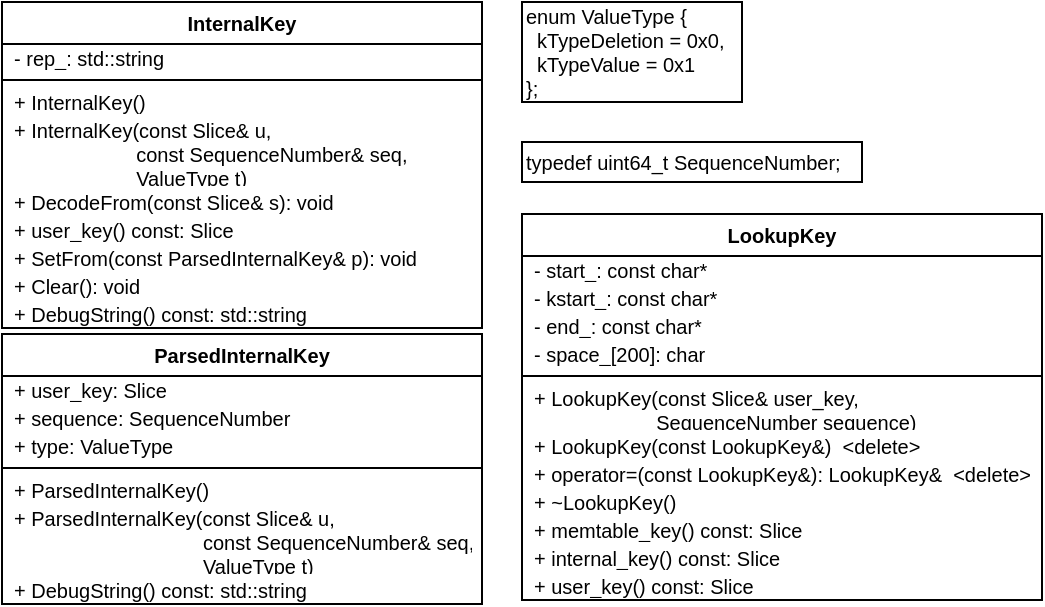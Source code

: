 <mxfile version="12.1.3" type="device" pages="1"><diagram id="mOLu37y_YyB39eMZQoGW" name="Page-1"><mxGraphModel dx="805" dy="436" grid="1" gridSize="10" guides="1" tooltips="1" connect="1" arrows="1" fold="1" page="1" pageScale="1" pageWidth="827" pageHeight="1169" math="0" shadow="0"><root><mxCell id="0"/><mxCell id="1" parent="0"/><mxCell id="lDs_gnFFh3N61hHfWV6b-1" value="&lt;font style=&quot;font-size: 10px;&quot;&gt;enum ValueType {&lt;br style=&quot;font-size: 10px;&quot;&gt;&amp;nbsp; kTypeDeletion = 0x0,&lt;br style=&quot;font-size: 10px;&quot;&gt;&amp;nbsp; kTypeValue = 0x1&lt;br style=&quot;font-size: 10px;&quot;&gt;};&lt;/font&gt;" style="html=1;align=left;fontSize=10;" parent="1" vertex="1"><mxGeometry x="440" y="250" width="110" height="50" as="geometry"/></mxCell><mxCell id="lDs_gnFFh3N61hHfWV6b-2" value="&lt;span style=&quot;font-size: 10px;&quot;&gt;typedef uint64_t SequenceNumber;&lt;/span&gt;" style="html=1;align=left;fontSize=10;" parent="1" vertex="1"><mxGeometry x="440" y="320" width="170" height="20" as="geometry"/></mxCell><mxCell id="lDs_gnFFh3N61hHfWV6b-3" value="ParsedInternalKey" style="swimlane;fontStyle=1;align=center;verticalAlign=middle;childLayout=stackLayout;horizontal=1;startSize=21;horizontalStack=0;resizeParent=1;resizeParentMax=0;resizeLast=0;collapsible=1;marginBottom=0;fontSize=10;" parent="1" vertex="1"><mxGeometry x="180" y="416" width="240" height="135" as="geometry"/></mxCell><mxCell id="lDs_gnFFh3N61hHfWV6b-4" value="+ user_key: Slice" style="text;strokeColor=none;fillColor=none;align=left;verticalAlign=middle;spacingLeft=4;spacingRight=4;overflow=hidden;rotatable=0;points=[[0,0.5],[1,0.5]];portConstraint=eastwest;fontSize=10;" parent="lDs_gnFFh3N61hHfWV6b-3" vertex="1"><mxGeometry y="21" width="240" height="14" as="geometry"/></mxCell><mxCell id="lDs_gnFFh3N61hHfWV6b-7" value="+ sequence: SequenceNumber" style="text;strokeColor=none;fillColor=none;align=left;verticalAlign=middle;spacingLeft=4;spacingRight=4;overflow=hidden;rotatable=0;points=[[0,0.5],[1,0.5]];portConstraint=eastwest;fontSize=10;" parent="lDs_gnFFh3N61hHfWV6b-3" vertex="1"><mxGeometry y="35" width="240" height="14" as="geometry"/></mxCell><mxCell id="lDs_gnFFh3N61hHfWV6b-8" value="+ type: ValueType" style="text;strokeColor=none;fillColor=none;align=left;verticalAlign=middle;spacingLeft=4;spacingRight=4;overflow=hidden;rotatable=0;points=[[0,0.5],[1,0.5]];portConstraint=eastwest;fontSize=10;" parent="lDs_gnFFh3N61hHfWV6b-3" vertex="1"><mxGeometry y="49" width="240" height="14" as="geometry"/></mxCell><mxCell id="lDs_gnFFh3N61hHfWV6b-5" value="" style="line;strokeWidth=1;fillColor=none;align=left;verticalAlign=middle;spacingTop=-1;spacingLeft=3;spacingRight=3;rotatable=0;labelPosition=right;points=[];portConstraint=eastwest;" parent="lDs_gnFFh3N61hHfWV6b-3" vertex="1"><mxGeometry y="63" width="240" height="8" as="geometry"/></mxCell><mxCell id="lDs_gnFFh3N61hHfWV6b-6" value="+ ParsedInternalKey()" style="text;strokeColor=none;fillColor=none;align=left;verticalAlign=middle;spacingLeft=4;spacingRight=4;overflow=hidden;rotatable=0;points=[[0,0.5],[1,0.5]];portConstraint=eastwest;fontSize=10;" parent="lDs_gnFFh3N61hHfWV6b-3" vertex="1"><mxGeometry y="71" width="240" height="14" as="geometry"/></mxCell><mxCell id="lDs_gnFFh3N61hHfWV6b-9" value="+ ParsedInternalKey(const Slice&amp; u,  &#10;                                  const SequenceNumber&amp; seq,&#10;                                  ValueType t)" style="text;strokeColor=none;fillColor=none;align=left;verticalAlign=middle;spacingLeft=4;spacingRight=4;overflow=hidden;rotatable=0;points=[[0,0.5],[1,0.5]];portConstraint=eastwest;fontSize=10;" parent="lDs_gnFFh3N61hHfWV6b-3" vertex="1"><mxGeometry y="85" width="240" height="36" as="geometry"/></mxCell><mxCell id="lDs_gnFFh3N61hHfWV6b-10" value="+ DebugString() const: std::string" style="text;strokeColor=none;fillColor=none;align=left;verticalAlign=middle;spacingLeft=4;spacingRight=4;overflow=hidden;rotatable=0;points=[[0,0.5],[1,0.5]];portConstraint=eastwest;fontSize=10;" parent="lDs_gnFFh3N61hHfWV6b-3" vertex="1"><mxGeometry y="121" width="240" height="14" as="geometry"/></mxCell><mxCell id="lDs_gnFFh3N61hHfWV6b-11" value="InternalKey" style="swimlane;fontStyle=1;align=center;verticalAlign=middle;childLayout=stackLayout;horizontal=1;startSize=21;horizontalStack=0;resizeParent=1;resizeParentMax=0;resizeLast=0;collapsible=1;marginBottom=0;fontSize=10;" parent="1" vertex="1"><mxGeometry x="180" y="250" width="240" height="163" as="geometry"/></mxCell><mxCell id="lDs_gnFFh3N61hHfWV6b-12" value="- rep_: std::string" style="text;strokeColor=none;fillColor=none;align=left;verticalAlign=middle;spacingLeft=4;spacingRight=4;overflow=hidden;rotatable=0;points=[[0,0.5],[1,0.5]];portConstraint=eastwest;fontSize=10;" parent="lDs_gnFFh3N61hHfWV6b-11" vertex="1"><mxGeometry y="21" width="240" height="14" as="geometry"/></mxCell><mxCell id="lDs_gnFFh3N61hHfWV6b-15" value="" style="line;strokeWidth=1;fillColor=none;align=left;verticalAlign=middle;spacingTop=-1;spacingLeft=3;spacingRight=3;rotatable=0;labelPosition=right;points=[];portConstraint=eastwest;" parent="lDs_gnFFh3N61hHfWV6b-11" vertex="1"><mxGeometry y="35" width="240" height="8" as="geometry"/></mxCell><mxCell id="lDs_gnFFh3N61hHfWV6b-16" value="+ InternalKey()" style="text;strokeColor=none;fillColor=none;align=left;verticalAlign=middle;spacingLeft=4;spacingRight=4;overflow=hidden;rotatable=0;points=[[0,0.5],[1,0.5]];portConstraint=eastwest;fontSize=10;" parent="lDs_gnFFh3N61hHfWV6b-11" vertex="1"><mxGeometry y="43" width="240" height="14" as="geometry"/></mxCell><mxCell id="lDs_gnFFh3N61hHfWV6b-17" value="+ InternalKey(const Slice&amp; u, &#10;                      const SequenceNumber&amp; seq,&#10;                      ValueType t)" style="text;strokeColor=none;fillColor=none;align=left;verticalAlign=middle;spacingLeft=4;spacingRight=4;overflow=hidden;rotatable=0;points=[[0,0.5],[1,0.5]];portConstraint=eastwest;fontSize=10;" parent="lDs_gnFFh3N61hHfWV6b-11" vertex="1"><mxGeometry y="57" width="240" height="36" as="geometry"/></mxCell><mxCell id="lDs_gnFFh3N61hHfWV6b-18" value="+ DecodeFrom(const Slice&amp; s): void" style="text;strokeColor=none;fillColor=none;align=left;verticalAlign=middle;spacingLeft=4;spacingRight=4;overflow=hidden;rotatable=0;points=[[0,0.5],[1,0.5]];portConstraint=eastwest;fontSize=10;" parent="lDs_gnFFh3N61hHfWV6b-11" vertex="1"><mxGeometry y="93" width="240" height="14" as="geometry"/></mxCell><mxCell id="lDs_gnFFh3N61hHfWV6b-19" value="+ user_key() const: Slice" style="text;strokeColor=none;fillColor=none;align=left;verticalAlign=middle;spacingLeft=4;spacingRight=4;overflow=hidden;rotatable=0;points=[[0,0.5],[1,0.5]];portConstraint=eastwest;fontSize=10;" parent="lDs_gnFFh3N61hHfWV6b-11" vertex="1"><mxGeometry y="107" width="240" height="14" as="geometry"/></mxCell><mxCell id="lDs_gnFFh3N61hHfWV6b-20" value="+ SetFrom(const ParsedInternalKey&amp; p): void" style="text;strokeColor=none;fillColor=none;align=left;verticalAlign=middle;spacingLeft=4;spacingRight=4;overflow=hidden;rotatable=0;points=[[0,0.5],[1,0.5]];portConstraint=eastwest;fontSize=10;" parent="lDs_gnFFh3N61hHfWV6b-11" vertex="1"><mxGeometry y="121" width="240" height="14" as="geometry"/></mxCell><mxCell id="lDs_gnFFh3N61hHfWV6b-21" value="+ Clear(): void" style="text;strokeColor=none;fillColor=none;align=left;verticalAlign=middle;spacingLeft=4;spacingRight=4;overflow=hidden;rotatable=0;points=[[0,0.5],[1,0.5]];portConstraint=eastwest;fontSize=10;" parent="lDs_gnFFh3N61hHfWV6b-11" vertex="1"><mxGeometry y="135" width="240" height="14" as="geometry"/></mxCell><mxCell id="lDs_gnFFh3N61hHfWV6b-22" value="+ DebugString() const: std::string" style="text;strokeColor=none;fillColor=none;align=left;verticalAlign=middle;spacingLeft=4;spacingRight=4;overflow=hidden;rotatable=0;points=[[0,0.5],[1,0.5]];portConstraint=eastwest;fontSize=10;" parent="lDs_gnFFh3N61hHfWV6b-11" vertex="1"><mxGeometry y="149" width="240" height="14" as="geometry"/></mxCell><mxCell id="D5vDGC05IiutUR30lQRi-1" value="LookupKey" style="swimlane;fontStyle=1;align=center;verticalAlign=middle;childLayout=stackLayout;horizontal=1;startSize=21;horizontalStack=0;resizeParent=1;resizeParentMax=0;resizeLast=0;collapsible=1;marginBottom=0;fontSize=10;" vertex="1" parent="1"><mxGeometry x="440" y="356" width="260" height="193" as="geometry"/></mxCell><mxCell id="D5vDGC05IiutUR30lQRi-2" value="- start_: const char*" style="text;strokeColor=none;fillColor=none;align=left;verticalAlign=middle;spacingLeft=4;spacingRight=4;overflow=hidden;rotatable=0;points=[[0,0.5],[1,0.5]];portConstraint=eastwest;fontSize=10;" vertex="1" parent="D5vDGC05IiutUR30lQRi-1"><mxGeometry y="21" width="260" height="14" as="geometry"/></mxCell><mxCell id="D5vDGC05IiutUR30lQRi-11" value="- kstart_: const char*" style="text;strokeColor=none;fillColor=none;align=left;verticalAlign=middle;spacingLeft=4;spacingRight=4;overflow=hidden;rotatable=0;points=[[0,0.5],[1,0.5]];portConstraint=eastwest;fontSize=10;" vertex="1" parent="D5vDGC05IiutUR30lQRi-1"><mxGeometry y="35" width="260" height="14" as="geometry"/></mxCell><mxCell id="D5vDGC05IiutUR30lQRi-12" value="- end_: const char*" style="text;strokeColor=none;fillColor=none;align=left;verticalAlign=middle;spacingLeft=4;spacingRight=4;overflow=hidden;rotatable=0;points=[[0,0.5],[1,0.5]];portConstraint=eastwest;fontSize=10;" vertex="1" parent="D5vDGC05IiutUR30lQRi-1"><mxGeometry y="49" width="260" height="14" as="geometry"/></mxCell><mxCell id="D5vDGC05IiutUR30lQRi-13" value="- space_[200]: char" style="text;strokeColor=none;fillColor=none;align=left;verticalAlign=middle;spacingLeft=4;spacingRight=4;overflow=hidden;rotatable=0;points=[[0,0.5],[1,0.5]];portConstraint=eastwest;fontSize=10;" vertex="1" parent="D5vDGC05IiutUR30lQRi-1"><mxGeometry y="63" width="260" height="14" as="geometry"/></mxCell><mxCell id="D5vDGC05IiutUR30lQRi-3" value="" style="line;strokeWidth=1;fillColor=none;align=left;verticalAlign=middle;spacingTop=-1;spacingLeft=3;spacingRight=3;rotatable=0;labelPosition=right;points=[];portConstraint=eastwest;" vertex="1" parent="D5vDGC05IiutUR30lQRi-1"><mxGeometry y="77" width="260" height="8" as="geometry"/></mxCell><mxCell id="D5vDGC05IiutUR30lQRi-4" value="+ LookupKey(const Slice&amp; user_key, &#10;                      SequenceNumber sequence)" style="text;strokeColor=none;fillColor=none;align=left;verticalAlign=middle;spacingLeft=4;spacingRight=4;overflow=hidden;rotatable=0;points=[[0,0.5],[1,0.5]];portConstraint=eastwest;fontSize=10;" vertex="1" parent="D5vDGC05IiutUR30lQRi-1"><mxGeometry y="85" width="260" height="24" as="geometry"/></mxCell><mxCell id="D5vDGC05IiutUR30lQRi-5" value="+ LookupKey(const LookupKey&amp;)  &lt;delete&gt;" style="text;strokeColor=none;fillColor=none;align=left;verticalAlign=middle;spacingLeft=4;spacingRight=4;overflow=hidden;rotatable=0;points=[[0,0.5],[1,0.5]];portConstraint=eastwest;fontSize=10;" vertex="1" parent="D5vDGC05IiutUR30lQRi-1"><mxGeometry y="109" width="260" height="14" as="geometry"/></mxCell><mxCell id="D5vDGC05IiutUR30lQRi-6" value="+ operator=(const LookupKey&amp;): LookupKey&amp;  &lt;delete&gt;" style="text;strokeColor=none;fillColor=none;align=left;verticalAlign=middle;spacingLeft=4;spacingRight=4;overflow=hidden;rotatable=0;points=[[0,0.5],[1,0.5]];portConstraint=eastwest;fontSize=10;" vertex="1" parent="D5vDGC05IiutUR30lQRi-1"><mxGeometry y="123" width="260" height="14" as="geometry"/></mxCell><mxCell id="D5vDGC05IiutUR30lQRi-7" value="+ ~LookupKey()" style="text;strokeColor=none;fillColor=none;align=left;verticalAlign=middle;spacingLeft=4;spacingRight=4;overflow=hidden;rotatable=0;points=[[0,0.5],[1,0.5]];portConstraint=eastwest;fontSize=10;" vertex="1" parent="D5vDGC05IiutUR30lQRi-1"><mxGeometry y="137" width="260" height="14" as="geometry"/></mxCell><mxCell id="D5vDGC05IiutUR30lQRi-8" value="+ memtable_key() const: Slice" style="text;strokeColor=none;fillColor=none;align=left;verticalAlign=middle;spacingLeft=4;spacingRight=4;overflow=hidden;rotatable=0;points=[[0,0.5],[1,0.5]];portConstraint=eastwest;fontSize=10;" vertex="1" parent="D5vDGC05IiutUR30lQRi-1"><mxGeometry y="151" width="260" height="14" as="geometry"/></mxCell><mxCell id="D5vDGC05IiutUR30lQRi-9" value="+ internal_key() const: Slice" style="text;strokeColor=none;fillColor=none;align=left;verticalAlign=middle;spacingLeft=4;spacingRight=4;overflow=hidden;rotatable=0;points=[[0,0.5],[1,0.5]];portConstraint=eastwest;fontSize=10;" vertex="1" parent="D5vDGC05IiutUR30lQRi-1"><mxGeometry y="165" width="260" height="14" as="geometry"/></mxCell><mxCell id="D5vDGC05IiutUR30lQRi-10" value="+ user_key() const: Slice" style="text;strokeColor=none;fillColor=none;align=left;verticalAlign=middle;spacingLeft=4;spacingRight=4;overflow=hidden;rotatable=0;points=[[0,0.5],[1,0.5]];portConstraint=eastwest;fontSize=10;" vertex="1" parent="D5vDGC05IiutUR30lQRi-1"><mxGeometry y="179" width="260" height="14" as="geometry"/></mxCell></root></mxGraphModel></diagram></mxfile>